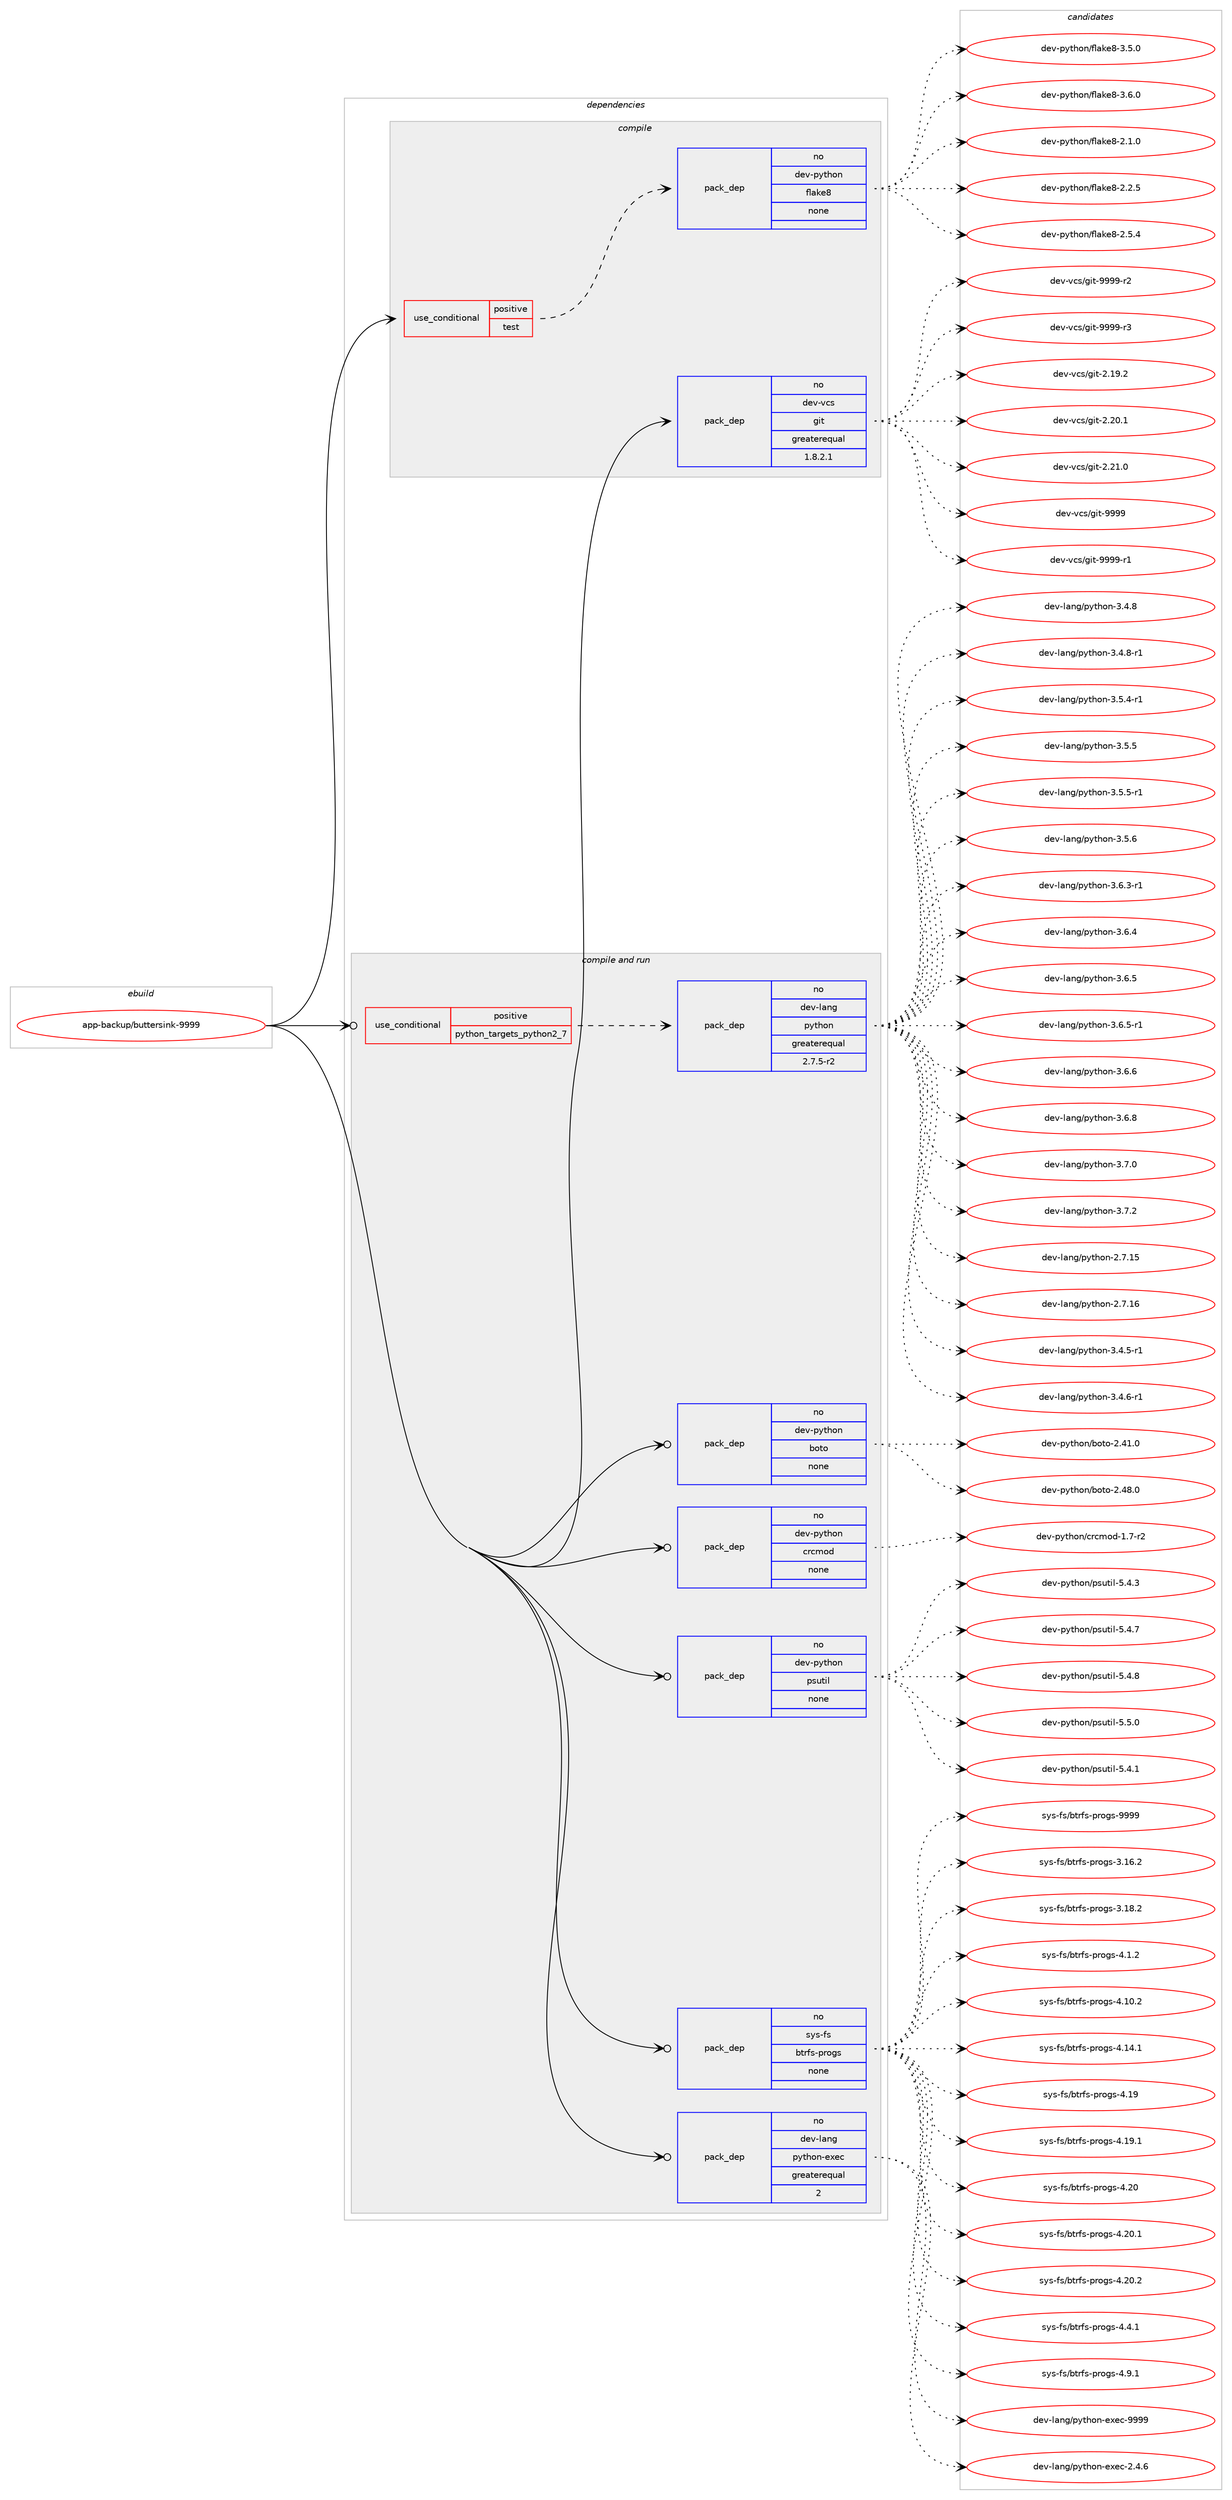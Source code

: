 digraph prolog {

# *************
# Graph options
# *************

newrank=true;
concentrate=true;
compound=true;
graph [rankdir=LR,fontname=Helvetica,fontsize=10,ranksep=1.5];#, ranksep=2.5, nodesep=0.2];
edge  [arrowhead=vee];
node  [fontname=Helvetica,fontsize=10];

# **********
# The ebuild
# **********

subgraph cluster_leftcol {
color=gray;
rank=same;
label=<<i>ebuild</i>>;
id [label="app-backup/buttersink-9999", color=red, width=4, href="../app-backup/buttersink-9999.svg"];
}

# ****************
# The dependencies
# ****************

subgraph cluster_midcol {
color=gray;
label=<<i>dependencies</i>>;
subgraph cluster_compile {
fillcolor="#eeeeee";
style=filled;
label=<<i>compile</i>>;
subgraph cond347217 {
dependency1273394 [label=<<TABLE BORDER="0" CELLBORDER="1" CELLSPACING="0" CELLPADDING="4"><TR><TD ROWSPAN="3" CELLPADDING="10">use_conditional</TD></TR><TR><TD>positive</TD></TR><TR><TD>test</TD></TR></TABLE>>, shape=none, color=red];
subgraph pack906404 {
dependency1273395 [label=<<TABLE BORDER="0" CELLBORDER="1" CELLSPACING="0" CELLPADDING="4" WIDTH="220"><TR><TD ROWSPAN="6" CELLPADDING="30">pack_dep</TD></TR><TR><TD WIDTH="110">no</TD></TR><TR><TD>dev-python</TD></TR><TR><TD>flake8</TD></TR><TR><TD>none</TD></TR><TR><TD></TD></TR></TABLE>>, shape=none, color=blue];
}
dependency1273394:e -> dependency1273395:w [weight=20,style="dashed",arrowhead="vee"];
}
id:e -> dependency1273394:w [weight=20,style="solid",arrowhead="vee"];
subgraph pack906405 {
dependency1273396 [label=<<TABLE BORDER="0" CELLBORDER="1" CELLSPACING="0" CELLPADDING="4" WIDTH="220"><TR><TD ROWSPAN="6" CELLPADDING="30">pack_dep</TD></TR><TR><TD WIDTH="110">no</TD></TR><TR><TD>dev-vcs</TD></TR><TR><TD>git</TD></TR><TR><TD>greaterequal</TD></TR><TR><TD>1.8.2.1</TD></TR></TABLE>>, shape=none, color=blue];
}
id:e -> dependency1273396:w [weight=20,style="solid",arrowhead="vee"];
}
subgraph cluster_compileandrun {
fillcolor="#eeeeee";
style=filled;
label=<<i>compile and run</i>>;
subgraph cond347218 {
dependency1273397 [label=<<TABLE BORDER="0" CELLBORDER="1" CELLSPACING="0" CELLPADDING="4"><TR><TD ROWSPAN="3" CELLPADDING="10">use_conditional</TD></TR><TR><TD>positive</TD></TR><TR><TD>python_targets_python2_7</TD></TR></TABLE>>, shape=none, color=red];
subgraph pack906406 {
dependency1273398 [label=<<TABLE BORDER="0" CELLBORDER="1" CELLSPACING="0" CELLPADDING="4" WIDTH="220"><TR><TD ROWSPAN="6" CELLPADDING="30">pack_dep</TD></TR><TR><TD WIDTH="110">no</TD></TR><TR><TD>dev-lang</TD></TR><TR><TD>python</TD></TR><TR><TD>greaterequal</TD></TR><TR><TD>2.7.5-r2</TD></TR></TABLE>>, shape=none, color=blue];
}
dependency1273397:e -> dependency1273398:w [weight=20,style="dashed",arrowhead="vee"];
}
id:e -> dependency1273397:w [weight=20,style="solid",arrowhead="odotvee"];
subgraph pack906407 {
dependency1273399 [label=<<TABLE BORDER="0" CELLBORDER="1" CELLSPACING="0" CELLPADDING="4" WIDTH="220"><TR><TD ROWSPAN="6" CELLPADDING="30">pack_dep</TD></TR><TR><TD WIDTH="110">no</TD></TR><TR><TD>dev-lang</TD></TR><TR><TD>python-exec</TD></TR><TR><TD>greaterequal</TD></TR><TR><TD>2</TD></TR></TABLE>>, shape=none, color=blue];
}
id:e -> dependency1273399:w [weight=20,style="solid",arrowhead="odotvee"];
subgraph pack906408 {
dependency1273400 [label=<<TABLE BORDER="0" CELLBORDER="1" CELLSPACING="0" CELLPADDING="4" WIDTH="220"><TR><TD ROWSPAN="6" CELLPADDING="30">pack_dep</TD></TR><TR><TD WIDTH="110">no</TD></TR><TR><TD>dev-python</TD></TR><TR><TD>boto</TD></TR><TR><TD>none</TD></TR><TR><TD></TD></TR></TABLE>>, shape=none, color=blue];
}
id:e -> dependency1273400:w [weight=20,style="solid",arrowhead="odotvee"];
subgraph pack906409 {
dependency1273401 [label=<<TABLE BORDER="0" CELLBORDER="1" CELLSPACING="0" CELLPADDING="4" WIDTH="220"><TR><TD ROWSPAN="6" CELLPADDING="30">pack_dep</TD></TR><TR><TD WIDTH="110">no</TD></TR><TR><TD>dev-python</TD></TR><TR><TD>crcmod</TD></TR><TR><TD>none</TD></TR><TR><TD></TD></TR></TABLE>>, shape=none, color=blue];
}
id:e -> dependency1273401:w [weight=20,style="solid",arrowhead="odotvee"];
subgraph pack906410 {
dependency1273402 [label=<<TABLE BORDER="0" CELLBORDER="1" CELLSPACING="0" CELLPADDING="4" WIDTH="220"><TR><TD ROWSPAN="6" CELLPADDING="30">pack_dep</TD></TR><TR><TD WIDTH="110">no</TD></TR><TR><TD>dev-python</TD></TR><TR><TD>psutil</TD></TR><TR><TD>none</TD></TR><TR><TD></TD></TR></TABLE>>, shape=none, color=blue];
}
id:e -> dependency1273402:w [weight=20,style="solid",arrowhead="odotvee"];
subgraph pack906411 {
dependency1273403 [label=<<TABLE BORDER="0" CELLBORDER="1" CELLSPACING="0" CELLPADDING="4" WIDTH="220"><TR><TD ROWSPAN="6" CELLPADDING="30">pack_dep</TD></TR><TR><TD WIDTH="110">no</TD></TR><TR><TD>sys-fs</TD></TR><TR><TD>btrfs-progs</TD></TR><TR><TD>none</TD></TR><TR><TD></TD></TR></TABLE>>, shape=none, color=blue];
}
id:e -> dependency1273403:w [weight=20,style="solid",arrowhead="odotvee"];
}
subgraph cluster_run {
fillcolor="#eeeeee";
style=filled;
label=<<i>run</i>>;
}
}

# **************
# The candidates
# **************

subgraph cluster_choices {
rank=same;
color=gray;
label=<<i>candidates</i>>;

subgraph choice906404 {
color=black;
nodesep=1;
choice10010111845112121116104111110471021089710710156455046494648 [label="dev-python/flake8-2.1.0", color=red, width=4,href="../dev-python/flake8-2.1.0.svg"];
choice10010111845112121116104111110471021089710710156455046504653 [label="dev-python/flake8-2.2.5", color=red, width=4,href="../dev-python/flake8-2.2.5.svg"];
choice10010111845112121116104111110471021089710710156455046534652 [label="dev-python/flake8-2.5.4", color=red, width=4,href="../dev-python/flake8-2.5.4.svg"];
choice10010111845112121116104111110471021089710710156455146534648 [label="dev-python/flake8-3.5.0", color=red, width=4,href="../dev-python/flake8-3.5.0.svg"];
choice10010111845112121116104111110471021089710710156455146544648 [label="dev-python/flake8-3.6.0", color=red, width=4,href="../dev-python/flake8-3.6.0.svg"];
dependency1273395:e -> choice10010111845112121116104111110471021089710710156455046494648:w [style=dotted,weight="100"];
dependency1273395:e -> choice10010111845112121116104111110471021089710710156455046504653:w [style=dotted,weight="100"];
dependency1273395:e -> choice10010111845112121116104111110471021089710710156455046534652:w [style=dotted,weight="100"];
dependency1273395:e -> choice10010111845112121116104111110471021089710710156455146534648:w [style=dotted,weight="100"];
dependency1273395:e -> choice10010111845112121116104111110471021089710710156455146544648:w [style=dotted,weight="100"];
}
subgraph choice906405 {
color=black;
nodesep=1;
choice10010111845118991154710310511645504649574650 [label="dev-vcs/git-2.19.2", color=red, width=4,href="../dev-vcs/git-2.19.2.svg"];
choice10010111845118991154710310511645504650484649 [label="dev-vcs/git-2.20.1", color=red, width=4,href="../dev-vcs/git-2.20.1.svg"];
choice10010111845118991154710310511645504650494648 [label="dev-vcs/git-2.21.0", color=red, width=4,href="../dev-vcs/git-2.21.0.svg"];
choice1001011184511899115471031051164557575757 [label="dev-vcs/git-9999", color=red, width=4,href="../dev-vcs/git-9999.svg"];
choice10010111845118991154710310511645575757574511449 [label="dev-vcs/git-9999-r1", color=red, width=4,href="../dev-vcs/git-9999-r1.svg"];
choice10010111845118991154710310511645575757574511450 [label="dev-vcs/git-9999-r2", color=red, width=4,href="../dev-vcs/git-9999-r2.svg"];
choice10010111845118991154710310511645575757574511451 [label="dev-vcs/git-9999-r3", color=red, width=4,href="../dev-vcs/git-9999-r3.svg"];
dependency1273396:e -> choice10010111845118991154710310511645504649574650:w [style=dotted,weight="100"];
dependency1273396:e -> choice10010111845118991154710310511645504650484649:w [style=dotted,weight="100"];
dependency1273396:e -> choice10010111845118991154710310511645504650494648:w [style=dotted,weight="100"];
dependency1273396:e -> choice1001011184511899115471031051164557575757:w [style=dotted,weight="100"];
dependency1273396:e -> choice10010111845118991154710310511645575757574511449:w [style=dotted,weight="100"];
dependency1273396:e -> choice10010111845118991154710310511645575757574511450:w [style=dotted,weight="100"];
dependency1273396:e -> choice10010111845118991154710310511645575757574511451:w [style=dotted,weight="100"];
}
subgraph choice906406 {
color=black;
nodesep=1;
choice10010111845108971101034711212111610411111045504655464953 [label="dev-lang/python-2.7.15", color=red, width=4,href="../dev-lang/python-2.7.15.svg"];
choice10010111845108971101034711212111610411111045504655464954 [label="dev-lang/python-2.7.16", color=red, width=4,href="../dev-lang/python-2.7.16.svg"];
choice1001011184510897110103471121211161041111104551465246534511449 [label="dev-lang/python-3.4.5-r1", color=red, width=4,href="../dev-lang/python-3.4.5-r1.svg"];
choice1001011184510897110103471121211161041111104551465246544511449 [label="dev-lang/python-3.4.6-r1", color=red, width=4,href="../dev-lang/python-3.4.6-r1.svg"];
choice100101118451089711010347112121116104111110455146524656 [label="dev-lang/python-3.4.8", color=red, width=4,href="../dev-lang/python-3.4.8.svg"];
choice1001011184510897110103471121211161041111104551465246564511449 [label="dev-lang/python-3.4.8-r1", color=red, width=4,href="../dev-lang/python-3.4.8-r1.svg"];
choice1001011184510897110103471121211161041111104551465346524511449 [label="dev-lang/python-3.5.4-r1", color=red, width=4,href="../dev-lang/python-3.5.4-r1.svg"];
choice100101118451089711010347112121116104111110455146534653 [label="dev-lang/python-3.5.5", color=red, width=4,href="../dev-lang/python-3.5.5.svg"];
choice1001011184510897110103471121211161041111104551465346534511449 [label="dev-lang/python-3.5.5-r1", color=red, width=4,href="../dev-lang/python-3.5.5-r1.svg"];
choice100101118451089711010347112121116104111110455146534654 [label="dev-lang/python-3.5.6", color=red, width=4,href="../dev-lang/python-3.5.6.svg"];
choice1001011184510897110103471121211161041111104551465446514511449 [label="dev-lang/python-3.6.3-r1", color=red, width=4,href="../dev-lang/python-3.6.3-r1.svg"];
choice100101118451089711010347112121116104111110455146544652 [label="dev-lang/python-3.6.4", color=red, width=4,href="../dev-lang/python-3.6.4.svg"];
choice100101118451089711010347112121116104111110455146544653 [label="dev-lang/python-3.6.5", color=red, width=4,href="../dev-lang/python-3.6.5.svg"];
choice1001011184510897110103471121211161041111104551465446534511449 [label="dev-lang/python-3.6.5-r1", color=red, width=4,href="../dev-lang/python-3.6.5-r1.svg"];
choice100101118451089711010347112121116104111110455146544654 [label="dev-lang/python-3.6.6", color=red, width=4,href="../dev-lang/python-3.6.6.svg"];
choice100101118451089711010347112121116104111110455146544656 [label="dev-lang/python-3.6.8", color=red, width=4,href="../dev-lang/python-3.6.8.svg"];
choice100101118451089711010347112121116104111110455146554648 [label="dev-lang/python-3.7.0", color=red, width=4,href="../dev-lang/python-3.7.0.svg"];
choice100101118451089711010347112121116104111110455146554650 [label="dev-lang/python-3.7.2", color=red, width=4,href="../dev-lang/python-3.7.2.svg"];
dependency1273398:e -> choice10010111845108971101034711212111610411111045504655464953:w [style=dotted,weight="100"];
dependency1273398:e -> choice10010111845108971101034711212111610411111045504655464954:w [style=dotted,weight="100"];
dependency1273398:e -> choice1001011184510897110103471121211161041111104551465246534511449:w [style=dotted,weight="100"];
dependency1273398:e -> choice1001011184510897110103471121211161041111104551465246544511449:w [style=dotted,weight="100"];
dependency1273398:e -> choice100101118451089711010347112121116104111110455146524656:w [style=dotted,weight="100"];
dependency1273398:e -> choice1001011184510897110103471121211161041111104551465246564511449:w [style=dotted,weight="100"];
dependency1273398:e -> choice1001011184510897110103471121211161041111104551465346524511449:w [style=dotted,weight="100"];
dependency1273398:e -> choice100101118451089711010347112121116104111110455146534653:w [style=dotted,weight="100"];
dependency1273398:e -> choice1001011184510897110103471121211161041111104551465346534511449:w [style=dotted,weight="100"];
dependency1273398:e -> choice100101118451089711010347112121116104111110455146534654:w [style=dotted,weight="100"];
dependency1273398:e -> choice1001011184510897110103471121211161041111104551465446514511449:w [style=dotted,weight="100"];
dependency1273398:e -> choice100101118451089711010347112121116104111110455146544652:w [style=dotted,weight="100"];
dependency1273398:e -> choice100101118451089711010347112121116104111110455146544653:w [style=dotted,weight="100"];
dependency1273398:e -> choice1001011184510897110103471121211161041111104551465446534511449:w [style=dotted,weight="100"];
dependency1273398:e -> choice100101118451089711010347112121116104111110455146544654:w [style=dotted,weight="100"];
dependency1273398:e -> choice100101118451089711010347112121116104111110455146544656:w [style=dotted,weight="100"];
dependency1273398:e -> choice100101118451089711010347112121116104111110455146554648:w [style=dotted,weight="100"];
dependency1273398:e -> choice100101118451089711010347112121116104111110455146554650:w [style=dotted,weight="100"];
}
subgraph choice906407 {
color=black;
nodesep=1;
choice1001011184510897110103471121211161041111104510112010199455046524654 [label="dev-lang/python-exec-2.4.6", color=red, width=4,href="../dev-lang/python-exec-2.4.6.svg"];
choice10010111845108971101034711212111610411111045101120101994557575757 [label="dev-lang/python-exec-9999", color=red, width=4,href="../dev-lang/python-exec-9999.svg"];
dependency1273399:e -> choice1001011184510897110103471121211161041111104510112010199455046524654:w [style=dotted,weight="100"];
dependency1273399:e -> choice10010111845108971101034711212111610411111045101120101994557575757:w [style=dotted,weight="100"];
}
subgraph choice906408 {
color=black;
nodesep=1;
choice10010111845112121116104111110479811111611145504652494648 [label="dev-python/boto-2.41.0", color=red, width=4,href="../dev-python/boto-2.41.0.svg"];
choice10010111845112121116104111110479811111611145504652564648 [label="dev-python/boto-2.48.0", color=red, width=4,href="../dev-python/boto-2.48.0.svg"];
dependency1273400:e -> choice10010111845112121116104111110479811111611145504652494648:w [style=dotted,weight="100"];
dependency1273400:e -> choice10010111845112121116104111110479811111611145504652564648:w [style=dotted,weight="100"];
}
subgraph choice906409 {
color=black;
nodesep=1;
choice10010111845112121116104111110479911499109111100454946554511450 [label="dev-python/crcmod-1.7-r2", color=red, width=4,href="../dev-python/crcmod-1.7-r2.svg"];
dependency1273401:e -> choice10010111845112121116104111110479911499109111100454946554511450:w [style=dotted,weight="100"];
}
subgraph choice906410 {
color=black;
nodesep=1;
choice1001011184511212111610411111047112115117116105108455346524649 [label="dev-python/psutil-5.4.1", color=red, width=4,href="../dev-python/psutil-5.4.1.svg"];
choice1001011184511212111610411111047112115117116105108455346524651 [label="dev-python/psutil-5.4.3", color=red, width=4,href="../dev-python/psutil-5.4.3.svg"];
choice1001011184511212111610411111047112115117116105108455346524655 [label="dev-python/psutil-5.4.7", color=red, width=4,href="../dev-python/psutil-5.4.7.svg"];
choice1001011184511212111610411111047112115117116105108455346524656 [label="dev-python/psutil-5.4.8", color=red, width=4,href="../dev-python/psutil-5.4.8.svg"];
choice1001011184511212111610411111047112115117116105108455346534648 [label="dev-python/psutil-5.5.0", color=red, width=4,href="../dev-python/psutil-5.5.0.svg"];
dependency1273402:e -> choice1001011184511212111610411111047112115117116105108455346524649:w [style=dotted,weight="100"];
dependency1273402:e -> choice1001011184511212111610411111047112115117116105108455346524651:w [style=dotted,weight="100"];
dependency1273402:e -> choice1001011184511212111610411111047112115117116105108455346524655:w [style=dotted,weight="100"];
dependency1273402:e -> choice1001011184511212111610411111047112115117116105108455346524656:w [style=dotted,weight="100"];
dependency1273402:e -> choice1001011184511212111610411111047112115117116105108455346534648:w [style=dotted,weight="100"];
}
subgraph choice906411 {
color=black;
nodesep=1;
choice1151211154510211547981161141021154511211411110311545514649544650 [label="sys-fs/btrfs-progs-3.16.2", color=red, width=4,href="../sys-fs/btrfs-progs-3.16.2.svg"];
choice1151211154510211547981161141021154511211411110311545514649564650 [label="sys-fs/btrfs-progs-3.18.2", color=red, width=4,href="../sys-fs/btrfs-progs-3.18.2.svg"];
choice11512111545102115479811611410211545112114111103115455246494650 [label="sys-fs/btrfs-progs-4.1.2", color=red, width=4,href="../sys-fs/btrfs-progs-4.1.2.svg"];
choice1151211154510211547981161141021154511211411110311545524649484650 [label="sys-fs/btrfs-progs-4.10.2", color=red, width=4,href="../sys-fs/btrfs-progs-4.10.2.svg"];
choice1151211154510211547981161141021154511211411110311545524649524649 [label="sys-fs/btrfs-progs-4.14.1", color=red, width=4,href="../sys-fs/btrfs-progs-4.14.1.svg"];
choice115121115451021154798116114102115451121141111031154552464957 [label="sys-fs/btrfs-progs-4.19", color=red, width=4,href="../sys-fs/btrfs-progs-4.19.svg"];
choice1151211154510211547981161141021154511211411110311545524649574649 [label="sys-fs/btrfs-progs-4.19.1", color=red, width=4,href="../sys-fs/btrfs-progs-4.19.1.svg"];
choice115121115451021154798116114102115451121141111031154552465048 [label="sys-fs/btrfs-progs-4.20", color=red, width=4,href="../sys-fs/btrfs-progs-4.20.svg"];
choice1151211154510211547981161141021154511211411110311545524650484649 [label="sys-fs/btrfs-progs-4.20.1", color=red, width=4,href="../sys-fs/btrfs-progs-4.20.1.svg"];
choice1151211154510211547981161141021154511211411110311545524650484650 [label="sys-fs/btrfs-progs-4.20.2", color=red, width=4,href="../sys-fs/btrfs-progs-4.20.2.svg"];
choice11512111545102115479811611410211545112114111103115455246524649 [label="sys-fs/btrfs-progs-4.4.1", color=red, width=4,href="../sys-fs/btrfs-progs-4.4.1.svg"];
choice11512111545102115479811611410211545112114111103115455246574649 [label="sys-fs/btrfs-progs-4.9.1", color=red, width=4,href="../sys-fs/btrfs-progs-4.9.1.svg"];
choice115121115451021154798116114102115451121141111031154557575757 [label="sys-fs/btrfs-progs-9999", color=red, width=4,href="../sys-fs/btrfs-progs-9999.svg"];
dependency1273403:e -> choice1151211154510211547981161141021154511211411110311545514649544650:w [style=dotted,weight="100"];
dependency1273403:e -> choice1151211154510211547981161141021154511211411110311545514649564650:w [style=dotted,weight="100"];
dependency1273403:e -> choice11512111545102115479811611410211545112114111103115455246494650:w [style=dotted,weight="100"];
dependency1273403:e -> choice1151211154510211547981161141021154511211411110311545524649484650:w [style=dotted,weight="100"];
dependency1273403:e -> choice1151211154510211547981161141021154511211411110311545524649524649:w [style=dotted,weight="100"];
dependency1273403:e -> choice115121115451021154798116114102115451121141111031154552464957:w [style=dotted,weight="100"];
dependency1273403:e -> choice1151211154510211547981161141021154511211411110311545524649574649:w [style=dotted,weight="100"];
dependency1273403:e -> choice115121115451021154798116114102115451121141111031154552465048:w [style=dotted,weight="100"];
dependency1273403:e -> choice1151211154510211547981161141021154511211411110311545524650484649:w [style=dotted,weight="100"];
dependency1273403:e -> choice1151211154510211547981161141021154511211411110311545524650484650:w [style=dotted,weight="100"];
dependency1273403:e -> choice11512111545102115479811611410211545112114111103115455246524649:w [style=dotted,weight="100"];
dependency1273403:e -> choice11512111545102115479811611410211545112114111103115455246574649:w [style=dotted,weight="100"];
dependency1273403:e -> choice115121115451021154798116114102115451121141111031154557575757:w [style=dotted,weight="100"];
}
}

}
